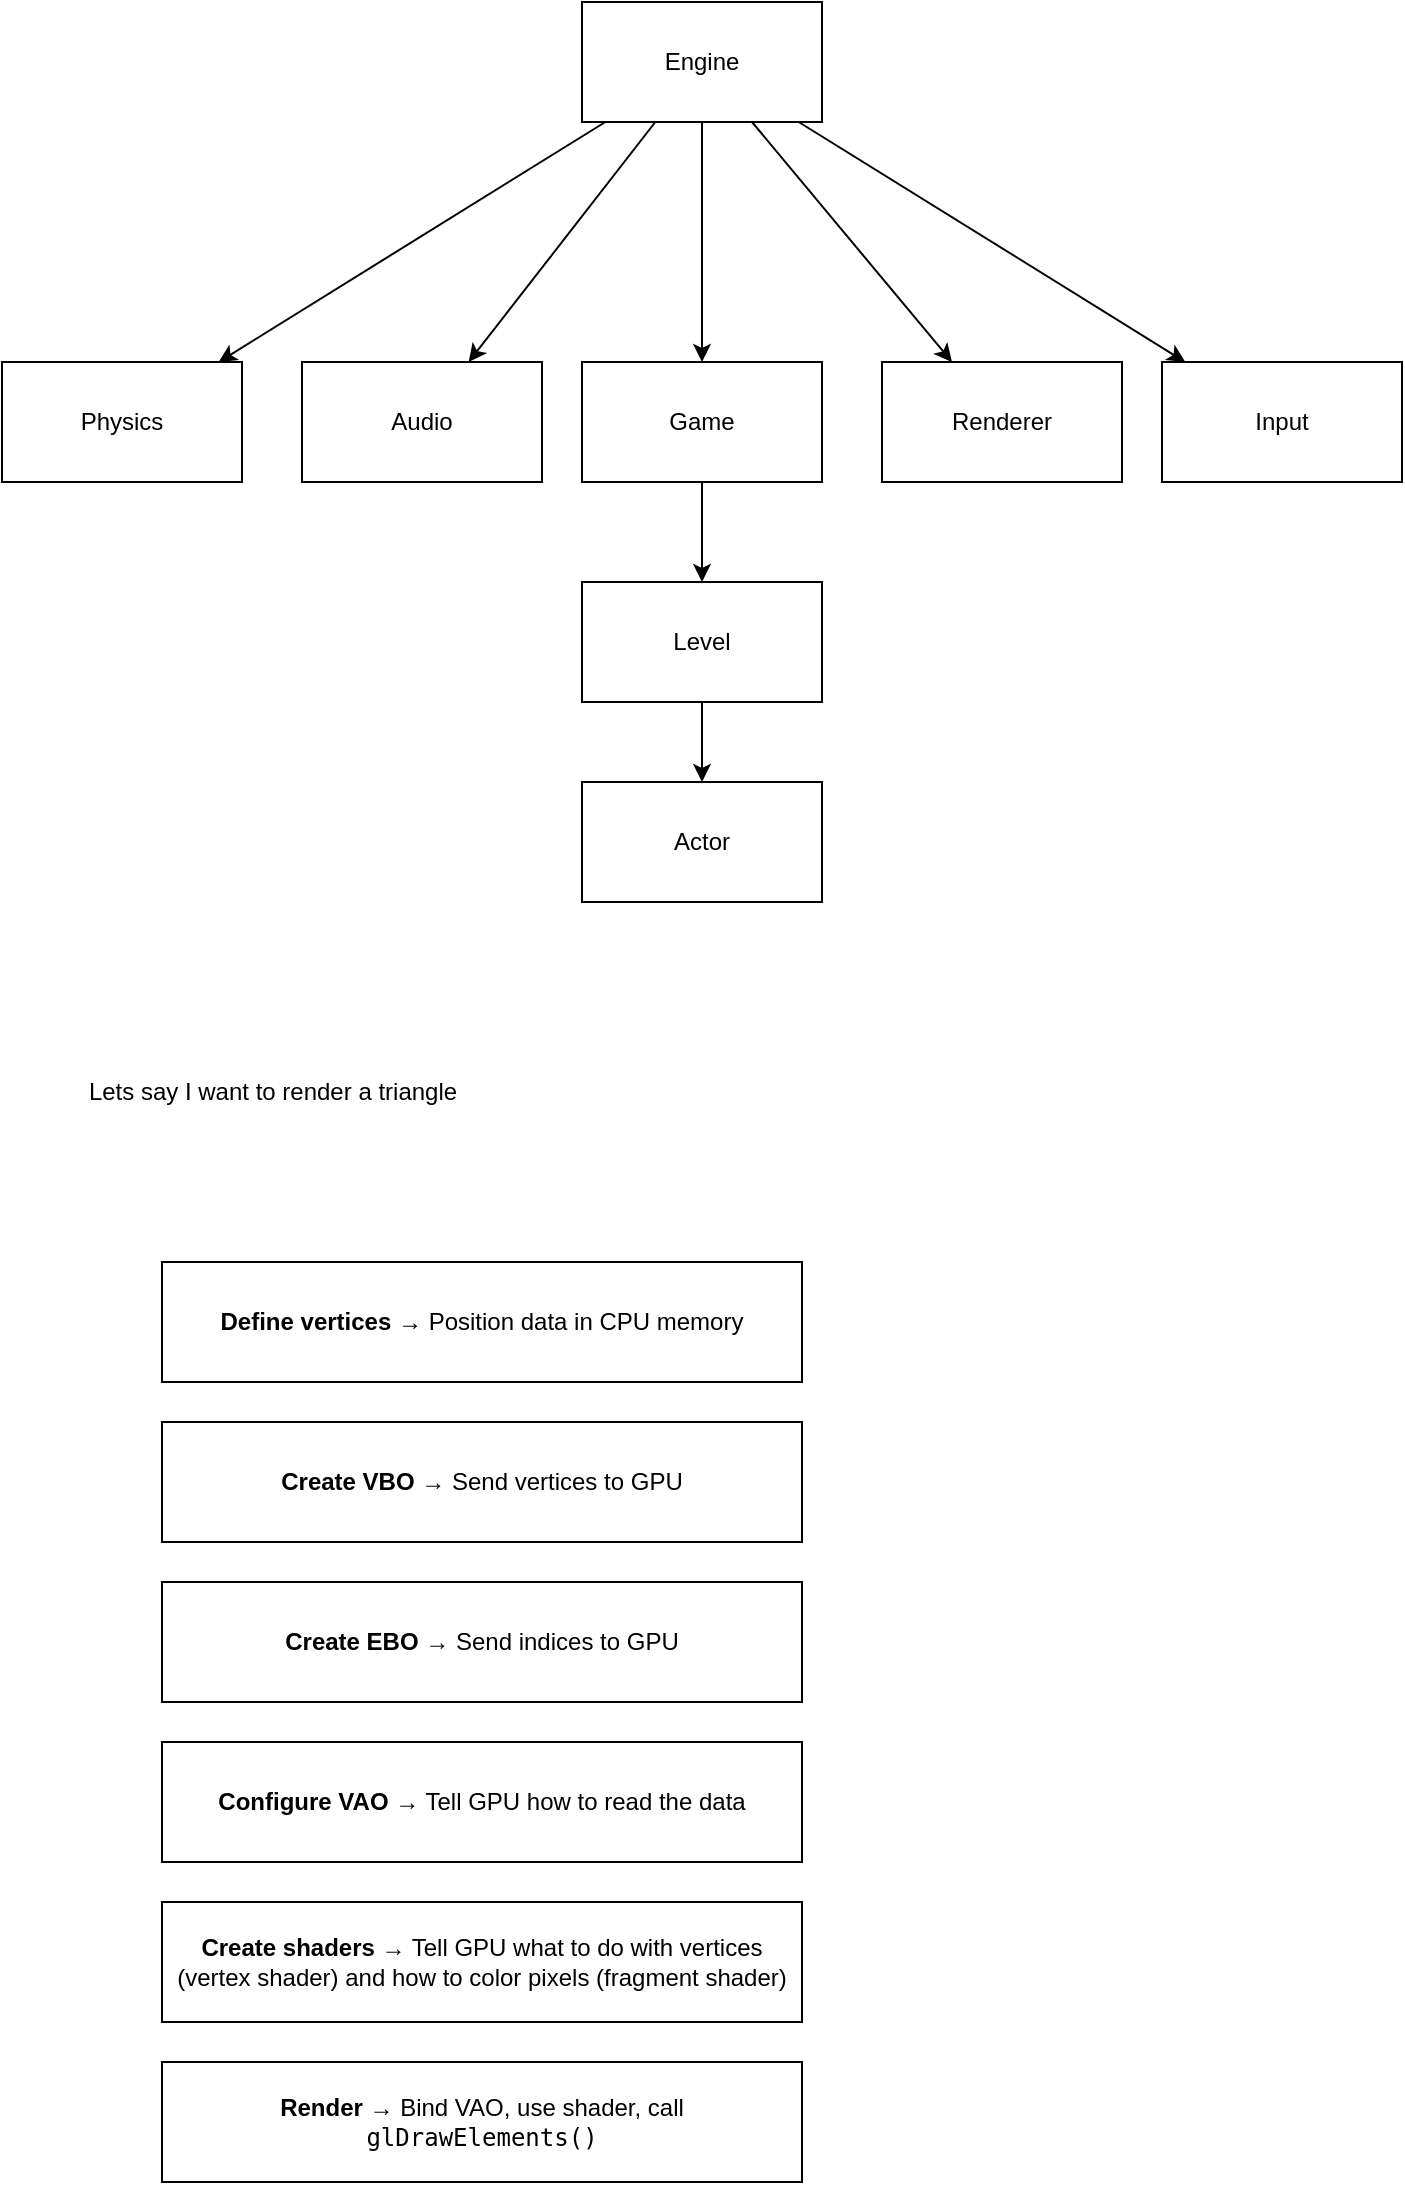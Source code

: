 <mxfile>
    <diagram id="Bt3m2ZXEcsFTGp_QdqrY" name="Page-1">
        <mxGraphModel dx="1628" dy="560" grid="1" gridSize="10" guides="1" tooltips="1" connect="1" arrows="1" fold="1" page="1" pageScale="1" pageWidth="850" pageHeight="1100" math="0" shadow="0">
            <root>
                <mxCell id="0"/>
                <mxCell id="1" parent="0"/>
                <mxCell id="4" style="edgeStyle=none;html=1;entryX=0.5;entryY=0;entryDx=0;entryDy=0;" parent="1" source="2" target="6" edge="1">
                    <mxGeometry relative="1" as="geometry">
                        <mxPoint x="140" y="230" as="targetPoint"/>
                    </mxGeometry>
                </mxCell>
                <mxCell id="14" style="edgeStyle=none;html=1;" parent="1" source="2" target="13" edge="1">
                    <mxGeometry relative="1" as="geometry"/>
                </mxCell>
                <mxCell id="15" style="edgeStyle=none;html=1;" parent="1" source="2" target="12" edge="1">
                    <mxGeometry relative="1" as="geometry"/>
                </mxCell>
                <mxCell id="16" style="edgeStyle=none;html=1;" parent="1" source="2" target="10" edge="1">
                    <mxGeometry relative="1" as="geometry"/>
                </mxCell>
                <mxCell id="17" style="edgeStyle=none;html=1;" parent="1" source="2" target="11" edge="1">
                    <mxGeometry relative="1" as="geometry"/>
                </mxCell>
                <mxCell id="2" value="Engine" style="whiteSpace=wrap;html=1;" parent="1" vertex="1">
                    <mxGeometry x="260" y="40" width="120" height="60" as="geometry"/>
                </mxCell>
                <mxCell id="5" value="Level" style="whiteSpace=wrap;html=1;" parent="1" vertex="1">
                    <mxGeometry x="260" y="330" width="120" height="60" as="geometry"/>
                </mxCell>
                <mxCell id="7" style="edgeStyle=none;html=1;" parent="1" source="6" target="5" edge="1">
                    <mxGeometry relative="1" as="geometry"/>
                </mxCell>
                <mxCell id="9" style="edgeStyle=none;html=1;" parent="1" source="5" target="8" edge="1">
                    <mxGeometry relative="1" as="geometry"/>
                </mxCell>
                <mxCell id="6" value="Game" style="whiteSpace=wrap;html=1;" parent="1" vertex="1">
                    <mxGeometry x="260" y="220" width="120" height="60" as="geometry"/>
                </mxCell>
                <mxCell id="8" value="Actor" style="whiteSpace=wrap;html=1;" parent="1" vertex="1">
                    <mxGeometry x="260" y="430" width="120" height="60" as="geometry"/>
                </mxCell>
                <mxCell id="10" value="Renderer" style="whiteSpace=wrap;html=1;" parent="1" vertex="1">
                    <mxGeometry x="410" y="220" width="120" height="60" as="geometry"/>
                </mxCell>
                <mxCell id="11" value="Input&lt;span style=&quot;font-family: monospace; font-size: 0px; text-align: start; text-wrap-mode: nowrap;&quot;&gt;%3CmxGraphModel%3E%3Croot%3E%3CmxCell%20id%3D%220%22%2F%3E%3CmxCell%20id%3D%221%22%20parent%3D%220%22%2F%3E%3CmxCell%20id%3D%222%22%20value%3D%22Renderer%22%20style%3D%22whiteSpace%3Dwrap%3Bhtml%3D1%3B%22%20vertex%3D%221%22%20parent%3D%221%22%3E%3CmxGeometry%20x%3D%22410%22%20y%3D%22220%22%20width%3D%22120%22%20height%3D%2260%22%20as%3D%22geometry%22%2F%3E%3C%2FmxCell%3E%3C%2Froot%3E%3C%2FmxGraphModel%3E&lt;/span&gt;" style="whiteSpace=wrap;html=1;" parent="1" vertex="1">
                    <mxGeometry x="550" y="220" width="120" height="60" as="geometry"/>
                </mxCell>
                <mxCell id="12" value="Audio" style="whiteSpace=wrap;html=1;" parent="1" vertex="1">
                    <mxGeometry x="120" y="220" width="120" height="60" as="geometry"/>
                </mxCell>
                <mxCell id="13" value="Physics" style="whiteSpace=wrap;html=1;" parent="1" vertex="1">
                    <mxGeometry x="-30" y="220" width="120" height="60" as="geometry"/>
                </mxCell>
                <mxCell id="18" value="&lt;strong&gt;Define vertices&lt;/strong&gt; → Position data in CPU memory" style="whiteSpace=wrap;html=1;" parent="1" vertex="1">
                    <mxGeometry x="50" y="670" width="320" height="60" as="geometry"/>
                </mxCell>
                <mxCell id="19" value="Lets say I want to render a triangle" style="text;html=1;align=center;verticalAlign=middle;resizable=0;points=[];autosize=1;strokeColor=none;fillColor=none;" parent="1" vertex="1">
                    <mxGeometry y="570" width="210" height="30" as="geometry"/>
                </mxCell>
                <mxCell id="20" value="&lt;strong&gt;Create VBO&lt;/strong&gt; → Send vertices to GPU" style="whiteSpace=wrap;html=1;" parent="1" vertex="1">
                    <mxGeometry x="50" y="750" width="320" height="60" as="geometry"/>
                </mxCell>
                <mxCell id="21" value="&lt;strong&gt;Create EBO&lt;/strong&gt; → Send indices to GPU" style="whiteSpace=wrap;html=1;" parent="1" vertex="1">
                    <mxGeometry x="50" y="830" width="320" height="60" as="geometry"/>
                </mxCell>
                <mxCell id="22" value="&lt;strong&gt;Configure VAO&lt;/strong&gt; → Tell GPU how to read the data" style="whiteSpace=wrap;html=1;" parent="1" vertex="1">
                    <mxGeometry x="50" y="910" width="320" height="60" as="geometry"/>
                </mxCell>
                <mxCell id="24" value="&lt;strong&gt;Create shaders&lt;/strong&gt; → Tell GPU what to do with vertices (vertex shader) and how to color pixels (fragment shader)" style="whiteSpace=wrap;html=1;" parent="1" vertex="1">
                    <mxGeometry x="50" y="990" width="320" height="60" as="geometry"/>
                </mxCell>
                <mxCell id="25" value="&lt;strong&gt;Render&lt;/strong&gt; → Bind VAO, use shader, call &lt;code class=&quot;bg-text-200/5 border border-0.5 border-border-300 text-danger-000 whitespace-pre-wrap rounded-[0.4rem] px-1 py-px text-[0.9rem]&quot;&gt;glDrawElements()&lt;/code&gt;" style="whiteSpace=wrap;html=1;" parent="1" vertex="1">
                    <mxGeometry x="50" y="1070" width="320" height="60" as="geometry"/>
                </mxCell>
            </root>
        </mxGraphModel>
    </diagram>
</mxfile>